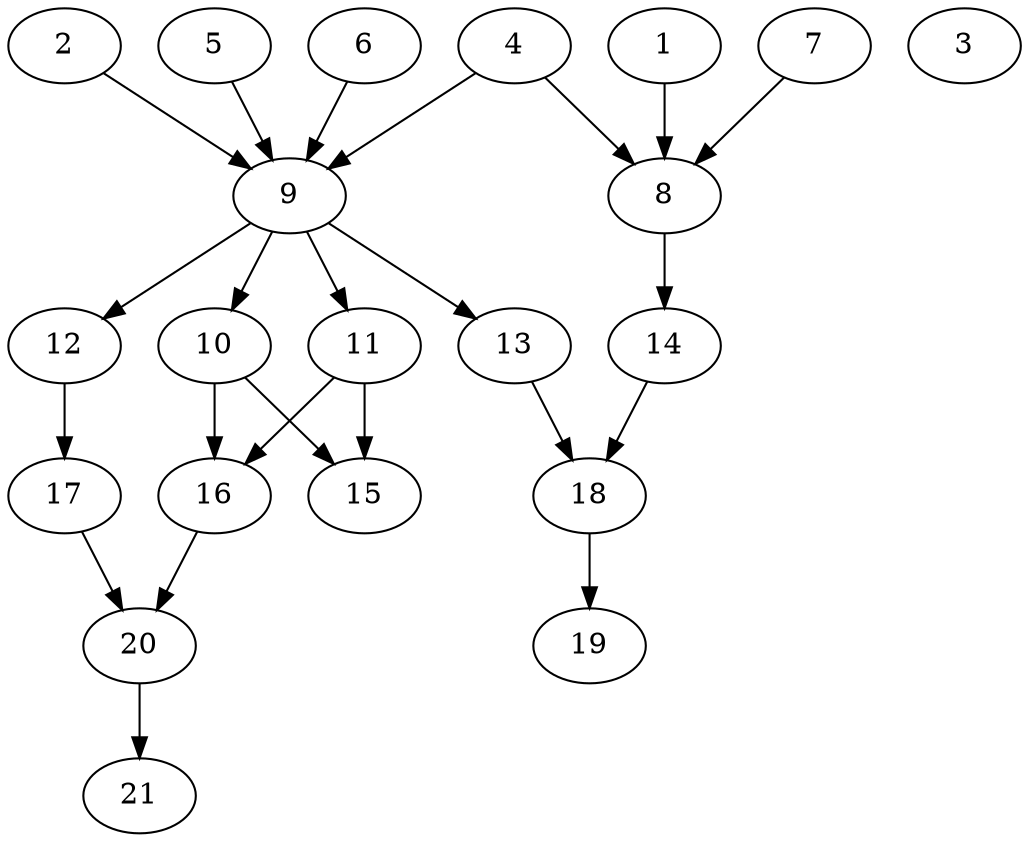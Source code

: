 // DAG (tier=2-normal, mode=data, n=21, ccr=0.442, fat=0.569, density=0.499, regular=0.447, jump=0.114, mindata=2097152, maxdata=16777216)
// DAG automatically generated by daggen at Sun Aug 24 16:33:33 2025
// /home/ermia/Project/Environments/daggen/bin/daggen --dot --ccr 0.442 --fat 0.569 --regular 0.447 --density 0.499 --jump 0.114 --mindata 2097152 --maxdata 16777216 -n 21 
digraph G {
  1 [size="1934748918755532544", alpha="0.19", expect_size="967374459377766272"]
  1 -> 8 [size ="1100343853187072"]
  2 [size="3143138051639738368000", alpha="0.03", expect_size="1571569025819869184000"]
  2 -> 9 [size ="1716586230579200"]
  3 [size="3977621427620264542208", alpha="0.19", expect_size="1988810713810132271104"]
  4 [size="4125957153818073366528", alpha="0.06", expect_size="2062978576909036683264"]
  4 -> 8 [size ="2057973585149952"]
  4 -> 9 [size ="2057973585149952"]
  5 [size="7225107826978311", alpha="0.04", expect_size="3612553913489155"]
  5 -> 9 [size ="139434846584832"]
  6 [size="8806031990035078", alpha="0.11", expect_size="4403015995017539"]
  6 -> 9 [size ="230770815795200"]
  7 [size="5197798264780506112", alpha="0.10", expect_size="2598899132390253056"]
  7 -> 8 [size ="2141850202800128"]
  8 [size="78927973263559622656", alpha="0.16", expect_size="39463986631779811328"]
  8 -> 14 [size ="147200952762368"]
  9 [size="225530227566795616", alpha="0.02", expect_size="112765113783397808"]
  9 -> 10 [size ="254124624969728"]
  9 -> 11 [size ="254124624969728"]
  9 -> 12 [size ="254124624969728"]
  9 -> 13 [size ="254124624969728"]
  10 [size="13589674564826916", alpha="0.05", expect_size="6794837282413458"]
  10 -> 15 [size ="320899697868800"]
  10 -> 16 [size ="320899697868800"]
  11 [size="10480857752017120", alpha="0.03", expect_size="5240428876008560"]
  11 -> 15 [size ="227089760387072"]
  11 -> 16 [size ="227089760387072"]
  12 [size="615478876404695680", alpha="0.11", expect_size="307739438202347840"]
  12 -> 17 [size ="489255235223552"]
  13 [size="64332349639153942528", alpha="0.07", expect_size="32166174819576971264"]
  13 -> 18 [size ="128442750205952"]
  14 [size="70854334169065979904", alpha="0.02", expect_size="35427167084532989952"]
  14 -> 18 [size ="136983292674048"]
  15 [size="724887627807931136", alpha="0.10", expect_size="362443813903965568"]
  16 [size="259885592559518482432", alpha="0.11", expect_size="129942796279759241216"]
  16 -> 20 [size ="325795281108992"]
  17 [size="149154926687300878336", alpha="0.10", expect_size="74577463343650439168"]
  17 -> 20 [size ="224999587708928"]
  18 [size="1587867142668123373568", alpha="0.17", expect_size="793933571334061686784"]
  18 -> 19 [size ="1088845084884992"]
  19 [size="1085380032877815660544", alpha="0.19", expect_size="542690016438907830272"]
  20 [size="180796107855025405952", alpha="0.07", expect_size="90398053927512702976"]
  20 -> 21 [size ="255789495222272"]
  21 [size="42016435488161792000", alpha="0.05", expect_size="21008217744080896000"]
}